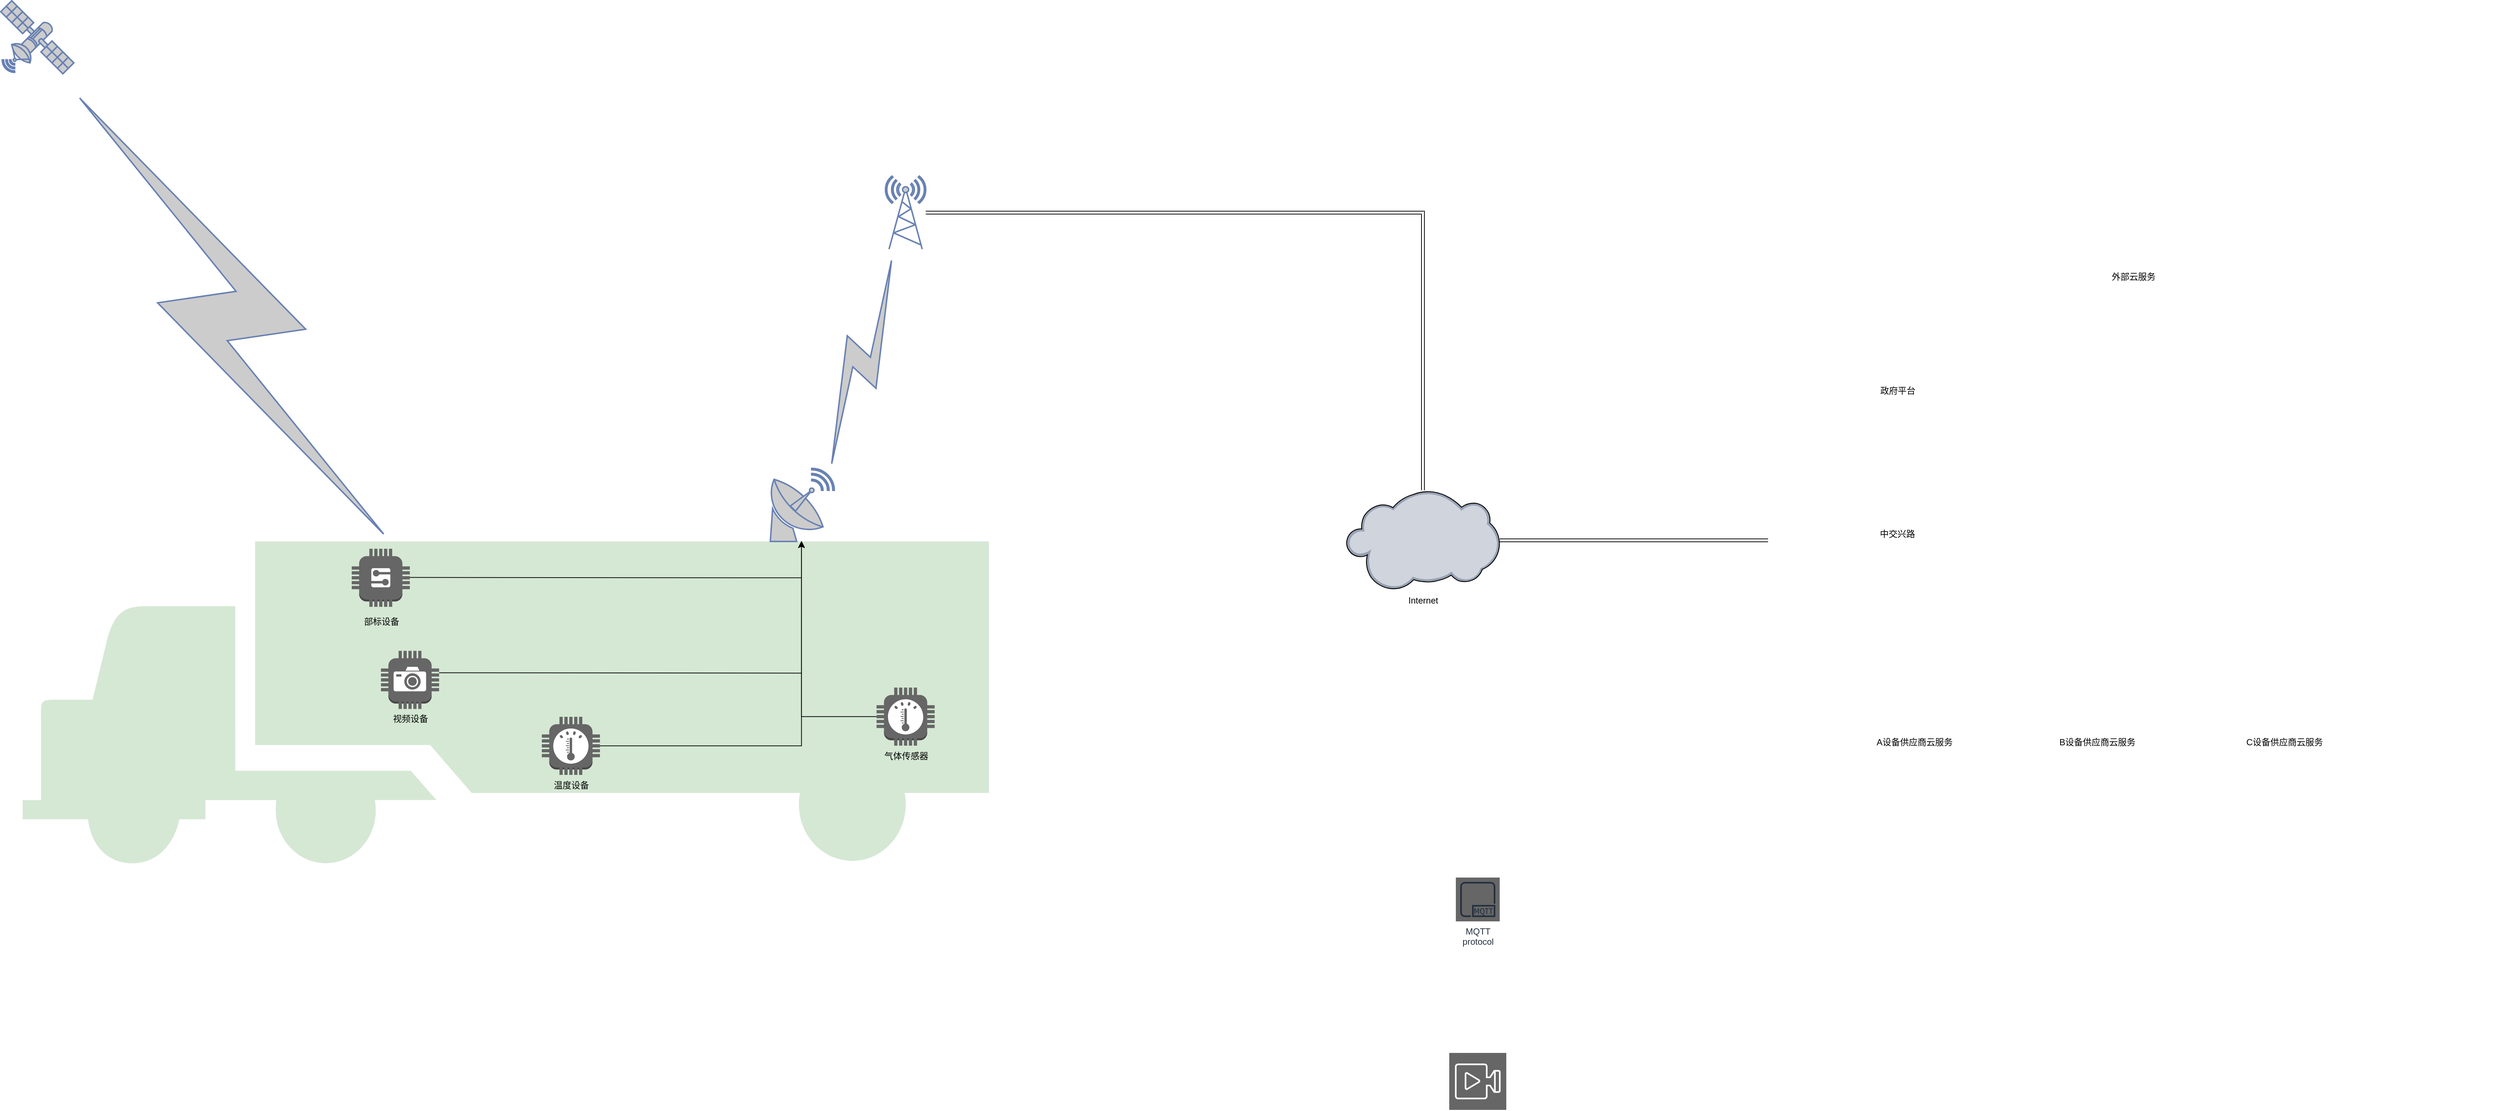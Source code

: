 <mxfile version="14.2.6" type="github">
  <diagram name="Page-1" id="e3a06f82-3646-2815-327d-82caf3d4e204">
    <mxGraphModel dx="3236.5" dy="781" grid="1" gridSize="10" guides="1" tooltips="1" connect="1" arrows="1" fold="1" page="1" pageScale="1.5" pageWidth="1169" pageHeight="826" background="none" math="0" shadow="0">
      <root>
        <mxCell id="0" style=";html=1;" />
        <mxCell id="1" style=";html=1;" parent="0" />
        <mxCell id="G-YqSWljEGFT15W2zlpr-22" value="" style="shape=mxgraph.signs.transportation.truck_4;html=1;pointerEvents=1;strokeColor=none;verticalLabelPosition=bottom;verticalAlign=top;align=center;fillColor=#D5E8D4;" parent="1" vertex="1">
          <mxGeometry x="-1690" y="780" width="1321.5" height="440.5" as="geometry" />
        </mxCell>
        <mxCell id="G-YqSWljEGFT15W2zlpr-21" value="" style="edgeStyle=orthogonalEdgeStyle;shape=link;rounded=0;orthogonalLoop=1;jettySize=auto;html=1;" parent="1" source="8EanOsA6HTf-lcCzWFGr-9" target="G-YqSWljEGFT15W2zlpr-20" edge="1">
          <mxGeometry relative="1" as="geometry" />
        </mxCell>
        <mxCell id="8EanOsA6HTf-lcCzWFGr-9" value="Internet" style="verticalLabelPosition=bottom;aspect=fixed;html=1;verticalAlign=top;strokeColor=none;align=center;outlineConnect=0;shape=mxgraph.citrix.cloud;" parent="1" vertex="1">
          <mxGeometry x="120" y="710" width="210" height="137.05" as="geometry" />
        </mxCell>
        <mxCell id="8EanOsA6HTf-lcCzWFGr-25" value="" style="fontColor=#0066CC;verticalAlign=top;verticalLabelPosition=bottom;labelPosition=center;align=center;html=1;outlineConnect=0;fillColor=#CCCCCC;strokeColor=#6881B3;gradientColor=none;gradientDirection=north;strokeWidth=2;shape=mxgraph.networks.satellite;" parent="1" vertex="1">
          <mxGeometry x="-1720" y="40" width="100" height="100" as="geometry" />
        </mxCell>
        <mxCell id="G-YqSWljEGFT15W2zlpr-19" style="edgeStyle=orthogonalEdgeStyle;rounded=0;orthogonalLoop=1;jettySize=auto;html=1;shape=link;" parent="1" source="8EanOsA6HTf-lcCzWFGr-27" target="8EanOsA6HTf-lcCzWFGr-9" edge="1">
          <mxGeometry relative="1" as="geometry" />
        </mxCell>
        <mxCell id="8EanOsA6HTf-lcCzWFGr-27" value="" style="fontColor=#0066CC;verticalAlign=top;verticalLabelPosition=bottom;labelPosition=center;align=center;html=1;outlineConnect=0;fillColor=#CCCCCC;strokeColor=#6881B3;gradientColor=none;gradientDirection=north;strokeWidth=2;shape=mxgraph.networks.radio_tower;" parent="1" vertex="1">
          <mxGeometry x="-510" y="280" width="55" height="100" as="geometry" />
        </mxCell>
        <mxCell id="G-YqSWljEGFT15W2zlpr-15" style="edgeStyle=orthogonalEdgeStyle;rounded=0;orthogonalLoop=1;jettySize=auto;html=1;" parent="1" target="G-YqSWljEGFT15W2zlpr-7" edge="1">
          <mxGeometry relative="1" as="geometry">
            <mxPoint x="-1160.5" y="829.276" as="sourcePoint" />
          </mxGeometry>
        </mxCell>
        <mxCell id="G-YqSWljEGFT15W2zlpr-11" style="edgeStyle=orthogonalEdgeStyle;rounded=0;orthogonalLoop=1;jettySize=auto;html=1;" parent="1" target="G-YqSWljEGFT15W2zlpr-7" edge="1">
          <mxGeometry relative="1" as="geometry">
            <mxPoint x="-1120.5" y="959.743" as="sourcePoint" />
          </mxGeometry>
        </mxCell>
        <mxCell id="G-YqSWljEGFT15W2zlpr-17" style="edgeStyle=orthogonalEdgeStyle;rounded=0;orthogonalLoop=1;jettySize=auto;html=1;" parent="1" source="G-YqSWljEGFT15W2zlpr-5" target="G-YqSWljEGFT15W2zlpr-7" edge="1">
          <mxGeometry relative="1" as="geometry" />
        </mxCell>
        <mxCell id="G-YqSWljEGFT15W2zlpr-5" value="气体传感器" style="outlineConnect=0;dashed=0;verticalLabelPosition=bottom;verticalAlign=top;align=center;html=1;shape=mxgraph.aws3.thermostat;gradientColor=none;fillColor=#666666;" parent="1" vertex="1">
          <mxGeometry x="-522.25" y="980" width="79.5" height="79.5" as="geometry" />
        </mxCell>
        <mxCell id="G-YqSWljEGFT15W2zlpr-7" value="" style="fontColor=#0066CC;verticalAlign=top;verticalLabelPosition=bottom;labelPosition=center;align=center;html=1;outlineConnect=0;fillColor=#CCCCCC;strokeColor=#6881B3;gradientColor=none;gradientDirection=north;strokeWidth=2;shape=mxgraph.networks.satellite_dish;" parent="1" vertex="1">
          <mxGeometry x="-670" y="680" width="90" height="100" as="geometry" />
        </mxCell>
        <mxCell id="G-YqSWljEGFT15W2zlpr-9" value="" style="html=1;outlineConnect=0;fillColor=#CCCCCC;strokeColor=#6881B3;gradientColor=none;gradientDirection=north;strokeWidth=2;shape=mxgraph.networks.comm_link_edge;html=1;exitX=0.84;exitY=0.17;exitDx=0;exitDy=0;exitPerimeter=0;" parent="1" target="8EanOsA6HTf-lcCzWFGr-25" edge="1">
          <mxGeometry width="100" height="100" relative="1" as="geometry">
            <mxPoint x="-1173.22" y="803.015" as="sourcePoint" />
            <mxPoint x="-1075.35" y="150.0" as="targetPoint" />
          </mxGeometry>
        </mxCell>
        <mxCell id="G-YqSWljEGFT15W2zlpr-18" value="" style="html=1;outlineConnect=0;fillColor=#CCCCCC;strokeColor=#6881B3;gradientColor=none;gradientDirection=north;strokeWidth=2;shape=mxgraph.networks.comm_link_edge;html=1;entryX=0.91;entryY=0.09;entryDx=0;entryDy=0;entryPerimeter=0;" parent="1" source="8EanOsA6HTf-lcCzWFGr-27" target="G-YqSWljEGFT15W2zlpr-7" edge="1">
          <mxGeometry width="100" height="100" relative="1" as="geometry">
            <mxPoint x="-1150.25" y="850" as="sourcePoint" />
            <mxPoint x="-1075.35" y="150.0" as="targetPoint" />
          </mxGeometry>
        </mxCell>
        <mxCell id="G-YqSWljEGFT15W2zlpr-20" value="外部云服务" style="whiteSpace=wrap;html=1;verticalAlign=top;strokeColor=none;" parent="1" vertex="1">
          <mxGeometry x="697" y="403.52" width="1000" height="750" as="geometry" />
        </mxCell>
        <mxCell id="iwD6jmV7JMdVwkuPx6IW-7" value="温度设备" style="outlineConnect=0;dashed=0;verticalLabelPosition=bottom;verticalAlign=top;align=center;html=1;shape=mxgraph.aws3.thermostat;gradientColor=none;fillColor=#666666;" vertex="1" parent="1">
          <mxGeometry x="-980" y="1020" width="79.5" height="79.5" as="geometry" />
        </mxCell>
        <mxCell id="iwD6jmV7JMdVwkuPx6IW-8" style="edgeStyle=orthogonalEdgeStyle;rounded=0;orthogonalLoop=1;jettySize=auto;html=1;exitX=1;exitY=0.5;exitDx=0;exitDy=0;exitPerimeter=0;entryX=0.806;entryY=-0.002;entryDx=0;entryDy=0;entryPerimeter=0;" edge="1" parent="1" source="iwD6jmV7JMdVwkuPx6IW-7" target="G-YqSWljEGFT15W2zlpr-22">
          <mxGeometry relative="1" as="geometry">
            <mxPoint x="-1110" y="999.503" as="sourcePoint" />
            <mxPoint x="-625" y="790" as="targetPoint" />
            <Array as="points">
              <mxPoint x="-625" y="1060" />
            </Array>
          </mxGeometry>
        </mxCell>
        <mxCell id="iwD6jmV7JMdVwkuPx6IW-9" value="视频设备" style="outlineConnect=0;dashed=0;verticalLabelPosition=bottom;verticalAlign=top;align=center;html=1;shape=mxgraph.aws3.camera;gradientColor=none;fillColor=#666666;" vertex="1" parent="1">
          <mxGeometry x="-1200" y="929.76" width="79.5" height="79.5" as="geometry" />
        </mxCell>
        <mxCell id="iwD6jmV7JMdVwkuPx6IW-11" value="" style="outlineConnect=0;dashed=0;verticalLabelPosition=bottom;verticalAlign=top;align=center;html=1;shape=mxgraph.aws3.generic;gradientColor=none;fillColor=#666666;" vertex="1" parent="1">
          <mxGeometry x="-1240" y="790" width="79.5" height="79.5" as="geometry" />
        </mxCell>
        <mxCell id="iwD6jmV7JMdVwkuPx6IW-12" value="部标设备" style="text;html=1;strokeColor=none;fillColor=none;align=center;verticalAlign=middle;whiteSpace=wrap;rounded=0;" vertex="1" parent="1">
          <mxGeometry x="-1224.25" y="880" width="50.25" height="20" as="geometry" />
        </mxCell>
        <mxCell id="iwD6jmV7JMdVwkuPx6IW-20" value="" style="shape=image;html=1;verticalAlign=top;verticalLabelPosition=bottom;labelBackgroundColor=#ffffff;imageAspect=0;aspect=fixed;image=https://cdn2.iconfinder.com/data/icons/competitive-strategy-and-corporate-training/512/151_cloud_network_server_internet_data_network_cloud_smart_computing-128.png;fillColor=#666666;" vertex="1" parent="1">
          <mxGeometry x="1083.25" y="911.76" width="128" height="128" as="geometry" />
        </mxCell>
        <mxCell id="iwD6jmV7JMdVwkuPx6IW-21" value="C设备供应商云服务" style="text;html=1;strokeColor=none;fillColor=none;align=center;verticalAlign=middle;whiteSpace=wrap;rounded=0;" vertex="1" parent="1">
          <mxGeometry x="1326" y="1050.24" width="154.5" height="10" as="geometry" />
        </mxCell>
        <mxCell id="iwD6jmV7JMdVwkuPx6IW-23" value="" style="shape=image;html=1;verticalAlign=top;verticalLabelPosition=bottom;labelBackgroundColor=#ffffff;imageAspect=0;aspect=fixed;image=https://cdn2.iconfinder.com/data/icons/competitive-strategy-and-corporate-training/512/151_cloud_network_server_internet_data_network_cloud_smart_computing-128.png;fillColor=#666666;" vertex="1" parent="1">
          <mxGeometry x="1337.25" y="900" width="132" height="132" as="geometry" />
        </mxCell>
        <mxCell id="iwD6jmV7JMdVwkuPx6IW-26" value="" style="shape=image;html=1;verticalAlign=top;verticalLabelPosition=bottom;labelBackgroundColor=#ffffff;imageAspect=0;aspect=fixed;image=https://cdn1.iconfinder.com/data/icons/cloud-72/64/big-data-analysis-input-server-run-cloud-128.png;fillColor=#666666;" vertex="1" parent="1">
          <mxGeometry x="813.5" y="440" width="128" height="128" as="geometry" />
        </mxCell>
        <mxCell id="iwD6jmV7JMdVwkuPx6IW-28" value="" style="shape=image;html=1;verticalAlign=top;verticalLabelPosition=bottom;labelBackgroundColor=#ffffff;imageAspect=0;aspect=fixed;image=https://cdn1.iconfinder.com/data/icons/cloud-72/64/CPU-processor-cloud-infrastructure-virtual-server-128.png;fillColor=#666666;" vertex="1" parent="1">
          <mxGeometry x="813.5" y="632" width="128" height="128" as="geometry" />
        </mxCell>
        <mxCell id="iwD6jmV7JMdVwkuPx6IW-35" value="中交兴路" style="text;html=1;strokeColor=none;fillColor=none;align=center;verticalAlign=middle;whiteSpace=wrap;rounded=0;" vertex="1" parent="1">
          <mxGeometry x="846" y="760" width="56" height="20" as="geometry" />
        </mxCell>
        <mxCell id="iwD6jmV7JMdVwkuPx6IW-38" value="政府平台" style="text;html=1;strokeColor=none;fillColor=none;align=center;verticalAlign=middle;whiteSpace=wrap;rounded=0;" vertex="1" parent="1">
          <mxGeometry x="796.75" y="568" width="154.5" height="12" as="geometry" />
        </mxCell>
        <mxCell id="iwD6jmV7JMdVwkuPx6IW-39" value="A设备供应商云服务" style="text;html=1;strokeColor=none;fillColor=none;align=center;verticalAlign=middle;whiteSpace=wrap;rounded=0;" vertex="1" parent="1">
          <mxGeometry x="820" y="1050" width="154.5" height="10" as="geometry" />
        </mxCell>
        <mxCell id="iwD6jmV7JMdVwkuPx6IW-40" value="" style="shape=image;html=1;verticalAlign=top;verticalLabelPosition=bottom;labelBackgroundColor=#ffffff;imageAspect=0;aspect=fixed;image=https://cdn2.iconfinder.com/data/icons/competitive-strategy-and-corporate-training/512/151_cloud_network_server_internet_data_network_cloud_smart_computing-128.png;fillColor=#666666;" vertex="1" parent="1">
          <mxGeometry x="833.25" y="905.51" width="128" height="128" as="geometry" />
        </mxCell>
        <mxCell id="iwD6jmV7JMdVwkuPx6IW-41" value="B设备供应商云服务" style="text;html=1;strokeColor=none;fillColor=none;align=center;verticalAlign=middle;whiteSpace=wrap;rounded=0;" vertex="1" parent="1">
          <mxGeometry x="1070" y="1050" width="154.5" height="10.24" as="geometry" />
        </mxCell>
        <mxCell id="iwD6jmV7JMdVwkuPx6IW-45" value="MQTT&#xa;protocol" style="outlineConnect=0;fontColor=#232F3E;gradientColor=none;strokeColor=#232F3E;dashed=0;verticalLabelPosition=bottom;verticalAlign=top;align=center;html=1;fontSize=12;fontStyle=0;aspect=fixed;shape=mxgraph.aws4.resourceIcon;resIcon=mxgraph.aws4.mqtt_protocol;fillColor=#666666;" vertex="1" parent="1">
          <mxGeometry x="270" y="1240" width="60" height="60" as="geometry" />
        </mxCell>
        <mxCell id="iwD6jmV7JMdVwkuPx6IW-47" value="" style="points=[[0,0,0],[0.25,0,0],[0.5,0,0],[0.75,0,0],[1,0,0],[0,1,0],[0.25,1,0],[0.5,1,0],[0.75,1,0],[1,1,0],[0,0.25,0],[0,0.5,0],[0,0.75,0],[1,0.25,0],[1,0.5,0],[1,0.75,0]];outlineConnect=0;fontColor=#232F3E;gradientDirection=north;strokeColor=#ffffff;dashed=0;verticalLabelPosition=bottom;verticalAlign=top;align=center;html=1;fontSize=12;fontStyle=0;aspect=fixed;shape=mxgraph.aws4.resourceIcon;resIcon=mxgraph.aws4.media_services;fillColor=#666666;gradientColor=#666666;" vertex="1" parent="1">
          <mxGeometry x="261" y="1480" width="78" height="78" as="geometry" />
        </mxCell>
      </root>
    </mxGraphModel>
  </diagram>
</mxfile>

